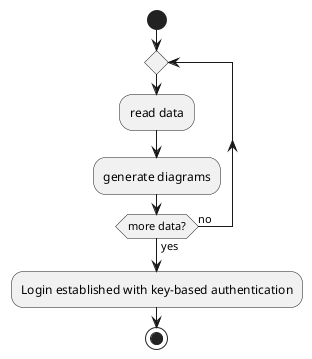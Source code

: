 @startuml

start

repeat
  :read data;
  :generate diagrams;
repeat while (more data?) is (no) not (yes)
  :Login established with key-based authentication;
  stop
@enduml